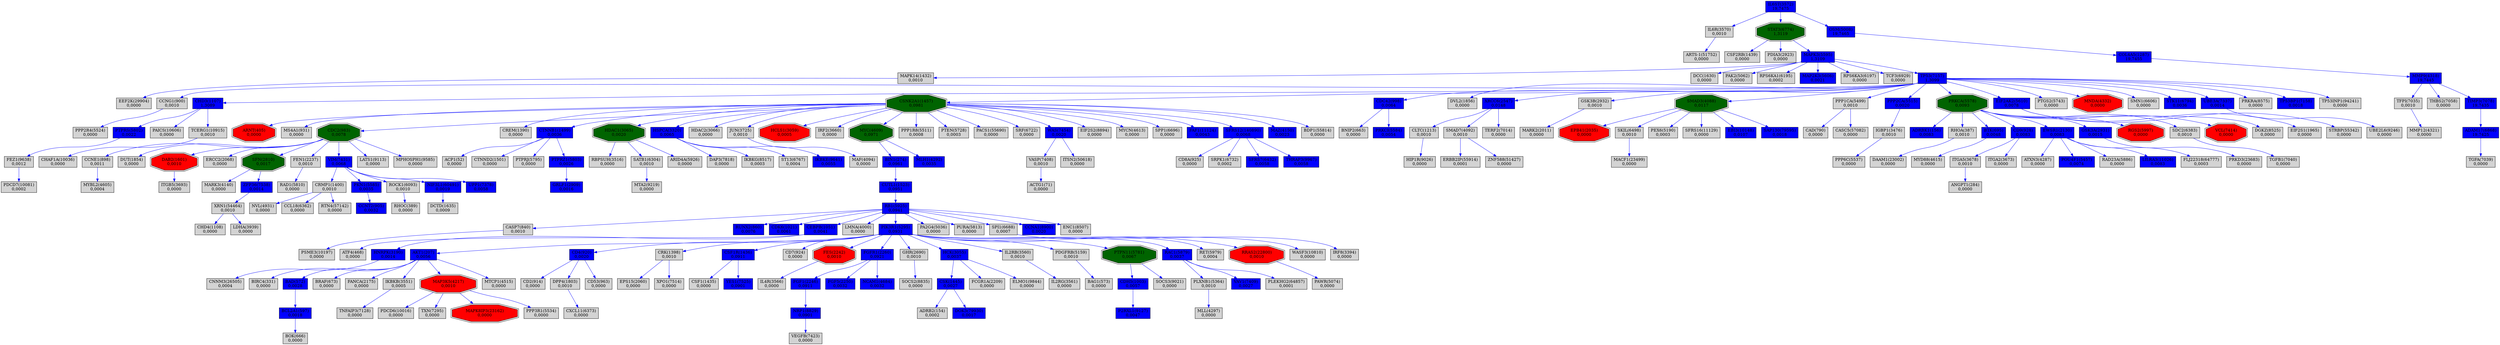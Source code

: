 digraph tmp_ans5 {
N_0 [shape = box, style = filled, fillcolor = lightgray, label = "ACTG1(71)\n0,0000"];
N_1 [shape = box, style = filled, fillcolor = lightgray, label = "ADRB2(154)\n0,0002"];
N_2 [shape = box, style = filled, fillcolor = blue, label = "ADRBK1(156)\n0,0083"];
N_3 [shape = box, style = filled, fillcolor = blue, label = "AKT1(207)\n0,0056"];
N_4 [shape = box, style = filled, fillcolor = blue, label = "BIN1(274)\n0,0961"];
N_5 [shape = box, style = filled, fillcolor = lightgray, label = "ANGPT1(284)\n0,0000"];
N_6 [shape = box, style = filled, fillcolor = lightgray, label = "BIRC4(331)\n0,0000"];
N_7 [shape = box, style = filled, fillcolor = lightgray, label = "RHOA(387)\n0,0010"];
N_8 [shape = box, style = filled, fillcolor = lightgray, label = "RHOC(389)\n0,0000"];
N_9 [shape = doubleoctagon, style = filled, fillcolor = red, label = "ARNT(405)\n0,0000"];
N_10 [shape = box, style = filled, fillcolor = lightgray, label = "BAG1(573)\n0,0000"];
N_11 [shape = box, style = filled, fillcolor = blue, label = "BAD(572)\n0,0028"];
N_12 [shape = box, style = filled, fillcolor = blue, label = "BCL2A1(597)\n0,0018"];
N_13 [shape = box, style = filled, fillcolor = lightgray, label = "BNIP2(663)\n0,0000"];
N_14 [shape = box, style = filled, fillcolor = lightgray, label = "BRAF(673)\n0,0000"];
N_15 [shape = box, style = filled, fillcolor = blue, label = "BTK(695)\n0,0048"];
N_16 [shape = box, style = filled, fillcolor = lightgray, label = "CAD(790)\n0,0000"];
N_17 [shape = box, style = filled, fillcolor = lightgray, label = "CASP7(840)\n0,0010"];
N_18 [shape = box, style = filled, fillcolor = blue, label = "RUNX2(860)\n0,0076"];
N_19 [shape = box, style = filled, fillcolor = lightgray, label = "CD2(914)\n0,0000"];
N_20 [shape = box, style = filled, fillcolor = blue, label = "CD4(920)\n0,0020"];
N_21 [shape = box, style = filled, fillcolor = lightgray, label = "CD8A(925)\n0,0000"];
N_22 [shape = box, style = filled, fillcolor = blue, label = "CD9(928)\n0,0083"];
N_23 [shape = box, style = filled, fillcolor = lightgray, label = "MS4A1(931)\n0,0000"];
N_24 [shape = box, style = filled, fillcolor = lightgray, label = "CCNE1(898)\n0,0011"];
N_25 [shape = doubleoctagon, style = filled, fillcolor = darkgreen, label = "CDC2(983)\n0,0078"];
N_26 [shape = box, style = filled, fillcolor = lightgray, label = "CCNG1(900)\n0,0010"];
N_27 [shape = box, style = filled, fillcolor = blue, label = "CDK6(1021)\n0,0061"];
N_28 [shape = box, style = filled, fillcolor = blue, label = "CCNT2(905)\n0,0032"];
N_29 [shape = box, style = filled, fillcolor = blue, label = "CEBPB(1051)\n0,0041"];
N_30 [shape = box, style = filled, fillcolor = lightgray, label = "ATF4(468)\n0,0000"];
N_31 [shape = box, style = filled, fillcolor = blue, label = "CHD3(1107)\n1,3089"];
N_32 [shape = box, style = filled, fillcolor = lightgray, label = "CLTC(1213)\n0,0010"];
N_33 [shape = box, style = filled, fillcolor = lightgray, label = "CREM(1390)\n0,0000"];
N_34 [shape = box, style = filled, fillcolor = lightgray, label = "CRK(1398)\n0,0010"];
N_35 [shape = box, style = filled, fillcolor = lightgray, label = "CSF1(1435)\n0,0000"];
N_36 [shape = box, style = filled, fillcolor = blue, label = "CSF1R(1436)\n0,0911"];
N_37 [shape = box, style = filled, fillcolor = lightgray, label = "CSF2RB(1439)\n0,0000"];
N_38 [shape = box, style = filled, fillcolor = blue, label = "CSK(1445)\n0,0027"];
N_39 [shape = box, style = filled, fillcolor = blue, label = "CDH5(1003)\n0,0057"];
N_40 [shape = doubleoctagon, style = filled, fillcolor = darkgreen, label = "CSNK2A1(1457)\n0,0981"];
N_41 [shape = box, style = filled, fillcolor = lightgray, label = "MAPK14(1432)\n0,0010"];
N_42 [shape = box, style = filled, fillcolor = blue, label = "CDC42(998)\n0,0064"];
N_43 [shape = box, style = filled, fillcolor = lightgray, label = "ACP1(52)\n0,0000"];
N_44 [shape = box, style = filled, fillcolor = blue, label = "CTNNB1(1499)\n0,0036"];
N_45 [shape = box, style = filled, fillcolor = lightgray, label = "CTNND2(1501)\n0,0000"];
N_46 [shape = box, style = filled, fillcolor = lightgray, label = "CD7(924)\n0,0000"];
N_47 [shape = box, style = filled, fillcolor = blue, label = "COL4A5(1287)\n19,7455"];
N_48 [shape = box, style = filled, fillcolor = lightgray, label = "DCTD(1635)\n0,0009"];
N_49 [shape = box, style = filled, fillcolor = lightgray, label = "DPP4(1803)\n0,0010"];
N_50 [shape = box, style = filled, fillcolor = lightgray, label = "CRMP1(1400)\n0,0010"];
N_51 [shape = box, style = filled, fillcolor = lightgray, label = "DUT(1854)\n0,0000"];
N_52 [shape = box, style = filled, fillcolor = lightgray, label = "DVL2(1856)\n0,0000"];
N_53 [shape = doubleoctagon, style = filled, fillcolor = red, label = "DAB2(1601)\n0,0010"];
N_54 [shape = box, style = filled, fillcolor = lightgray, label = "EIF2S1(1965)\n0,0000"];
N_55 [shape = box, style = filled, fillcolor = lightgray, label = "CHD4(1108)\n0,0000"];
N_56 [shape = doubleoctagon, style = filled, fillcolor = red, label = "EPB41(2035)\n0,0000"];
N_57 [shape = box, style = filled, fillcolor = lightgray, label = "EPS15(2060)\n0,0000"];
N_58 [shape = box, style = filled, fillcolor = lightgray, label = "ERCC2(2068)\n0,0000"];
N_59 [shape = box, style = filled, fillcolor = blue, label = "EWSR1(2130)\n0,0083"];
N_60 [shape = box, style = filled, fillcolor = lightgray, label = "FANCA(2175)\n0,0000"];
N_61 [shape = box, style = filled, fillcolor = lightgray, label = "FCGR1A(2209)\n0,0000"];
N_62 [shape = doubleoctagon, style = filled, fillcolor = red, label = "FES(2242)\n0,0010"];
N_63 [shape = box, style = filled, fillcolor = blue, label = "FGF1(2246)\n0,0911"];
N_64 [shape = box, style = filled, fillcolor = blue, label = "FGFR1(2260)\n0,0921"];
N_65 [shape = box, style = filled, fillcolor = blue, label = "FGF5(2250)\n0,0032"];
N_66 [shape = box, style = filled, fillcolor = blue, label = "XRCC6(2547)\n0,0148"];
N_67 [shape = box, style = filled, fillcolor = lightgray, label = "CD53(963)\n0,0000"];
N_68 [shape = box, style = filled, fillcolor = lightgray, label = "GHR(2690)\n0,0010"];
N_69 [shape = doubleoctagon, style = filled, fillcolor = darkgreen, label = "SFN(2810)\n0,0017"];
N_70 [shape = box, style = filled, fillcolor = lightgray, label = "MARK2(2011)\n0,0000"];
N_71 [shape = box, style = filled, fillcolor = lightgray, label = "GSK3B(2932)\n0,0010"];
N_72 [shape = box, style = filled, fillcolor = lightgray, label = "PDIA3(2923)\n0,0000"];
N_73 [shape = box, style = filled, fillcolor = blue, label = "HCK(3055)\n0,0037"];
N_74 [shape = doubleoctagon, style = filled, fillcolor = darkgreen, label = "HDAC1(3065)\n0,0020"];
N_75 [shape = box, style = filled, fillcolor = blue, label = "CUTL1(1523)\n0,0951"];
N_76 [shape = box, style = filled, fillcolor = lightgray, label = "FEN1(2237)\n0,0010"];
N_77 [shape = box, style = filled, fillcolor = blue, label = "HNRPK(3190)\n0,0014"];
N_78 [shape = box, style = filled, fillcolor = blue, label = "GSK3A(2931)\n0,0015"];
N_79 [shape = box, style = filled, fillcolor = blue, label = "HSPCA(3320)\n0,0065"];
N_80 [shape = box, style = filled, fillcolor = lightgray, label = "HDAC2(3066)\n0,0000"];
N_81 [shape = box, style = filled, fillcolor = lightgray, label = "IKBKB(3551)\n0,0005"];
N_82 [shape = box, style = filled, fillcolor = lightgray, label = "IL2RB(3560)\n0,0010"];
N_83 [shape = box, style = filled, fillcolor = lightgray, label = "IL2RG(3561)\n0,0000"];
N_84 [shape = box, style = filled, fillcolor = lightgray, label = "IL6R(3570)\n0,0010"];
N_85 [shape = box, style = filled, fillcolor = blue, label = "IL6ST(3572)\n19,7475"];
N_86 [shape = box, style = filled, fillcolor = lightgray, label = "IL4R(3566)\n0,0000"];
N_87 [shape = box, style = filled, fillcolor = lightgray, label = "IRF8(3394)\n0,0000"];
N_88 [shape = box, style = filled, fillcolor = lightgray, label = "ITGA5(3678)\n0,0010"];
N_89 [shape = box, style = filled, fillcolor = lightgray, label = "ITGA2(3673)\n0,0000"];
N_90 [shape = box, style = filled, fillcolor = lightgray, label = "ITGB5(3693)\n0,0000"];
N_91 [shape = box, style = filled, fillcolor = lightgray, label = "JUN(3725)\n0,0010"];
N_92 [shape = box, style = filled, fillcolor = lightgray, label = "LDHA(3939)\n0,0000"];
N_93 [shape = box, style = filled, fillcolor = lightgray, label = "LMNA(4000)\n0,0000"];
N_94 [shape = doubleoctagon, style = filled, fillcolor = red, label = "HCLS1(3059)\n0,0005"];
N_95 [shape = doubleoctagon, style = filled, fillcolor = darkgreen, label = "SMAD3(4088)\n0,0117"];
N_96 [shape = box, style = filled, fillcolor = lightgray, label = "SMAD7(4092)\n0,0010"];
N_97 [shape = box, style = filled, fillcolor = lightgray, label = "MAF(4094)\n0,0000"];
N_98 [shape = box, style = filled, fillcolor = lightgray, label = "DCC(1630)\n0,0000"];
N_99 [shape = box, style = filled, fillcolor = lightgray, label = "BOK(666)\n0,0000"];
N_100 [shape = doubleoctagon, style = filled, fillcolor = red, label = "MAP3K5(4217)\n0,0010"];
N_101 [shape = box, style = filled, fillcolor = lightgray, label = "IGBP1(3476)\n0,0010"];
N_102 [shape = box, style = filled, fillcolor = lightgray, label = "MLL(4297)\n0,0000"];
N_103 [shape = box, style = filled, fillcolor = blue, label = "MMP9(4318)\n19,7445"];
N_104 [shape = box, style = filled, fillcolor = blue, label = "MLH1(4292)\n0,0035"];
N_105 [shape = box, style = filled, fillcolor = lightgray, label = "MYBL2(4605)\n0,0004"];
N_106 [shape = box, style = filled, fillcolor = lightgray, label = "MYD88(4615)\n0,0000"];
N_107 [shape = box, style = filled, fillcolor = blue, label = "NCAM1(4684)\n0,0032"];
N_108 [shape = box, style = filled, fillcolor = lightgray, label = "IRF2(3660)\n0,0000"];
N_109 [shape = doubleoctagon, style = filled, fillcolor = darkgreen, label = "MYC(4609)\n0,0971"];
N_110 [shape = box, style = filled, fillcolor = lightgray, label = "RBPSUH(3516)\n0,0000"];
N_111 [shape = box, style = filled, fillcolor = lightgray, label = "PAK2(5062)\n0,0000"];
N_112 [shape = box, style = filled, fillcolor = lightgray, label = "PAWR(5074)\n0,0000"];
N_113 [shape = box, style = filled, fillcolor = lightgray, label = "PDGFRB(5159)\n0,0010"];
N_114 [shape = box, style = filled, fillcolor = blue, label = "PIK3R1(5295)\n0,0931"];
N_115 [shape = box, style = filled, fillcolor = lightgray, label = "MARK3(4140)\n0,0000"];
N_116 [shape = box, style = filled, fillcolor = lightgray, label = "MMP12(4321)\n0,0000"];
N_117 [shape = box, style = filled, fillcolor = lightgray, label = "PPP1CA(5499)\n0,0010"];
N_118 [shape = box, style = filled, fillcolor = blue, label = "PPP2CA(5515)\n0,0020"];
N_119 [shape = box, style = filled, fillcolor = lightgray, label = "PPP1R8(5511)\n0,0008"];
N_120 [shape = doubleoctagon, style = filled, fillcolor = darkgreen, label = "PRKCA(5578)\n0,0093"];
N_121 [shape = box, style = filled, fillcolor = lightgray, label = "PA2G4(5036)\n0,0000"];
N_122 [shape = box, style = filled, fillcolor = blue, label = "PKN1(5585)\n0,0035"];
N_123 [shape = box, style = filled, fillcolor = blue, label = "MAPK3(5595)\n1,3109"];
N_124 [shape = box, style = filled, fillcolor = blue, label = "PRKCI(5584)\n0,0054"];
N_125 [shape = box, style = filled, fillcolor = blue, label = "EIF2AK2(5610)\n0,0078"];
N_126 [shape = box, style = filled, fillcolor = lightgray, label = "ATXN3(4287)\n0,0000"];
N_127 [shape = box, style = filled, fillcolor = lightgray, label = "PTGS2(5743)\n0,0000"];
N_128 [shape = box, style = filled, fillcolor = blue, label = "GRLF1(2909)\n0,0016"];
N_129 [shape = box, style = filled, fillcolor = lightgray, label = "PURA(5813)\n0,0000"];
N_130 [shape = doubleoctagon, style = filled, fillcolor = darkgreen, label = "PTPN11(5781)\n0,0067"];
N_131 [shape = box, style = filled, fillcolor = lightgray, label = "PTEN(5728)\n0,0003"];
N_132 [shape = box, style = filled, fillcolor = blue, label = "RAC1(5879)\n0,0037"];
N_133 [shape = box, style = filled, fillcolor = lightgray, label = "PLXNB1(5364)\n0,0010"];
N_134 [shape = box, style = filled, fillcolor = lightgray, label = "RAD1(5810)\n0,0000"];
N_135 [shape = box, style = filled, fillcolor = blue, label = "RB1(5925)\n0,0941"];
N_136 [shape = doubleoctagon, style = filled, fillcolor = red, label = "MNDA(4332)\n0,0000"];
N_137 [shape = box, style = filled, fillcolor = lightgray, label = "RET(5979)\n0,0004"];
N_138 [shape = box, style = filled, fillcolor = blue, label = "POU4F1(5457)\n0,0074"];
N_139 [shape = box, style = filled, fillcolor = lightgray, label = "ROCK1(6093)\n0,0010"];
N_140 [shape = box, style = filled, fillcolor = lightgray, label = "NVL(4931)\n0,0000"];
N_141 [shape = box, style = filled, fillcolor = lightgray, label = "RAD23A(5886)\n0,0000"];
N_142 [shape = box, style = filled, fillcolor = lightgray, label = "RPS6KA1(6195)\n0,0002"];
N_143 [shape = box, style = filled, fillcolor = blue, label = "MAP2K3(5606)\n0,0021"];
N_144 [shape = box, style = filled, fillcolor = lightgray, label = "SATB1(6304)\n0,0010"];
N_145 [shape = doubleoctagon, style = filled, fillcolor = red, label = "RGS2(5997)\n0,0000"];
N_146 [shape = box, style = filled, fillcolor = lightgray, label = "PACS1(55690)\n0,0000"];
N_147 [shape = box, style = filled, fillcolor = lightgray, label = "PTPRJ(5795)\n0,0000"];
N_148 [shape = box, style = filled, fillcolor = lightgray, label = "SDC2(6383)\n0,0010"];
N_149 [shape = box, style = filled, fillcolor = lightgray, label = "SKIL(6498)\n0,0010"];
N_150 [shape = box, style = filled, fillcolor = lightgray, label = "SMN1(6606)\n0,0000"];
N_151 [shape = box, style = filled, fillcolor = lightgray, label = "SPI1(6688)\n0,0007"];
N_152 [shape = box, style = filled, fillcolor = lightgray, label = "SRF(6722)\n0,0000"];
N_153 [shape = box, style = filled, fillcolor = lightgray, label = "SRPK1(6732)\n0,0002"];
N_154 [shape = doubleoctagon, style = filled, fillcolor = darkgreen, label = "STAT3(6774)\n1,3119"];
N_155 [shape = box, style = filled, fillcolor = lightgray, label = "RPS6KA3(6197)\n0,0000"];
N_156 [shape = box, style = filled, fillcolor = blue, label = "STK11(6794)\n0,0036"];
N_157 [shape = box, style = filled, fillcolor = lightgray, label = "TCF3(6929)\n0,0000"];
N_158 [shape = box, style = filled, fillcolor = lightgray, label = "TERF2(7014)\n0,0000"];
N_159 [shape = box, style = filled, fillcolor = blue, label = "ADAM17(6868)\n19,7425"];
N_160 [shape = box, style = filled, fillcolor = lightgray, label = "TGFA(7039)\n0,0000"];
N_161 [shape = box, style = filled, fillcolor = lightgray, label = "TGFB1(7040)\n0,0000"];
N_162 [shape = box, style = filled, fillcolor = lightgray, label = "TFPI(7035)\n0,0010"];
N_163 [shape = box, style = filled, fillcolor = lightgray, label = "THBS2(7058)\n0,0000"];
N_164 [shape = box, style = filled, fillcolor = lightgray, label = "CCL18(6362)\n0,0000"];
N_165 [shape = box, style = filled, fillcolor = lightgray, label = "TNFAIP3(7128)\n0,0000"];
N_166 [shape = box, style = filled, fillcolor = blue, label = "TP53(7157)\n1,3099"];
N_167 [shape = box, style = filled, fillcolor = blue, label = "UBE3A(7337)\n0,0014"];
N_168 [shape = box, style = filled, fillcolor = lightgray, label = "VASP(7408)\n0,0010"];
N_169 [shape = box, style = filled, fillcolor = lightgray, label = "VEGFB(7423)\n0,0000"];
N_170 [shape = box, style = filled, fillcolor = blue, label = "VIM(7431)\n0,0068"];
N_171 [shape = box, style = filled, fillcolor = blue, label = "WAS(7454)\n0,0020"];
N_172 [shape = box, style = filled, fillcolor = lightgray, label = "XPO1(7514)\n0,0000"];
N_173 [shape = box, style = filled, fillcolor = blue, label = "VAV1(7409)\n0,0027"];
N_174 [shape = box, style = filled, fillcolor = blue, label = "YES1(7525)\n0,0901"];
N_175 [shape = box, style = filled, fillcolor = lightgray, label = "DAP3(7818)\n0,0000"];
N_176 [shape = box, style = filled, fillcolor = blue, label = "ZFP36(7538)\n0,0014"];
N_177 [shape = box, style = filled, fillcolor = blue, label = "SFRS7(6432)\n0,0058"];
N_178 [shape = doubleoctagon, style = filled, fillcolor = red, label = "VCL(7414)\n0,0000"];
N_179 [shape = box, style = filled, fillcolor = blue, label = "PTPRS(5802)\n0,0022"];
N_180 [shape = box, style = filled, fillcolor = lightgray, label = "IKBKG(8517)\n0,0003"];
N_181 [shape = box, style = filled, fillcolor = lightgray, label = "PRKRA(8575)\n0,0000"];
N_182 [shape = box, style = filled, fillcolor = blue, label = "NRP1(8829)\n0,0901"];
N_183 [shape = box, style = filled, fillcolor = lightgray, label = "ARID4A(5926)\n0,0000"];
N_184 [shape = box, style = filled, fillcolor = blue, label = "CCNA1(8900)\n0,0020"];
N_185 [shape = box, style = filled, fillcolor = lightgray, label = "SOCS2(8835)\n0,0000"];
N_186 [shape = box, style = filled, fillcolor = lightgray, label = "EIF2S2(8894)\n0,0000"];
N_187 [shape = box, style = filled, fillcolor = lightgray, label = "MYCN(4613)\n0,0000"];
N_188 [shape = box, style = filled, fillcolor = lightgray, label = "LATS1(9113)\n0,0000"];
N_189 [shape = box, style = filled, fillcolor = blue, label = "OSM(5008)\n19,7465"];
N_190 [shape = box, style = filled, fillcolor = lightgray, label = "SPP1(6696)\n0,0000"];
N_191 [shape = box, style = filled, fillcolor = lightgray, label = "ST13(6767)\n0,0004"];
N_192 [shape = box, style = filled, fillcolor = lightgray, label = "FEZ1(9638)\n0,0012"];
N_193 [shape = box, style = filled, fillcolor = blue, label = "TP53BP1(7158)\n0,0018"];
N_194 [shape = box, style = filled, fillcolor = lightgray, label = "UBE2L6(9246)\n0,0000"];
N_195 [shape = box, style = filled, fillcolor = blue, label = "IKBKE(9641)\n0,0055"];
N_196 [shape = box, style = filled, fillcolor = lightgray, label = "PDCD6(10016)\n0,0000"];
N_197 [shape = box, style = filled, fillcolor = lightgray, label = "DGKZ(8525)\n0,0000"];
N_198 [shape = box, style = filled, fillcolor = lightgray, label = "CHAF1A(10036)\n0,0000"];
N_199 [shape = box, style = filled, fillcolor = lightgray, label = "PSME3(10197)\n0,0000"];
N_200 [shape = box, style = filled, fillcolor = lightgray, label = "PAICS(10606)\n0,0000"];
N_201 [shape = box, style = filled, fillcolor = lightgray, label = "TXN(7295)\n0,0000"];
N_202 [shape = box, style = filled, fillcolor = lightgray, label = "TCERG1(10915)\n0,0010"];
N_203 [shape = box, style = filled, fillcolor = blue, label = "FAF1(11124)\n0,0043"];
N_204 [shape = box, style = filled, fillcolor = lightgray, label = "MTA2(9219)\n0,0000"];
N_205 [shape = doubleoctagon, style = filled, fillcolor = red, label = "MAPK8IP3(23162)\n0,0000"];
N_206 [shape = box, style = filled, fillcolor = lightgray, label = "MACF1(23499)\n0,0000"];
N_207 [shape = box, style = filled, fillcolor = blue, label = "PTPRZ1(5803)\n0,0026"];
N_208 [shape = box, style = filled, fillcolor = lightgray, label = "ITSN2(50618)\n0,0000"];
N_209 [shape = doubleoctagon, style = filled, fillcolor = red, label = "RRAS2(22800)\n0,0010"];
N_210 [shape = box, style = filled, fillcolor = lightgray, label = "XRN1(54464)\n0,0010"];
N_211 [shape = box, style = filled, fillcolor = lightgray, label = "PDCD7(10081)\n0,0002"];
N_212 [shape = box, style = filled, fillcolor = lightgray, label = "PEX6(5190)\n0,0003"];
N_213 [shape = box, style = filled, fillcolor = lightgray, label = "ERBB2IP(55914)\n0,0001"];
N_214 [shape = box, style = filled, fillcolor = lightgray, label = "SFRS16(11129)\n0,0000"];
N_215 [shape = box, style = filled, fillcolor = blue, label = "NIF3L1(60491)\n0,0019"];
N_216 [shape = box, style = filled, fillcolor = lightgray, label = "RTN4(57142)\n0,0000"];
N_217 [shape = box, style = filled, fillcolor = lightgray, label = "CASC5(57082)\n0,0000"];
N_218 [shape = box, style = filled, fillcolor = blue, label = "THRAP3(9967)\n0,0058"];
N_219 [shape = box, style = filled, fillcolor = blue, label = "SFRS12(140890)\n0,0068"];
N_220 [shape = box, style = filled, fillcolor = blue, label = "DOK3(79930)\n0,0017"];
N_221 [shape = box, style = filled, fillcolor = lightgray, label = "HIP1R(9026)\n0,0000"];
N_222 [shape = box, style = filled, fillcolor = lightgray, label = "WASF3(10810)\n0,0000"];
N_223 [shape = box, style = filled, fillcolor = lightgray, label = "MTCP1(4515)\n0,0000"];
N_224 [shape = box, style = filled, fillcolor = lightgray, label = "DAAM1(23002)\n0,0000"];
N_225 [shape = box, style = filled, fillcolor = lightgray, label = "PLEKHG2(64857)\n0,0001"];
N_226 [shape = box, style = filled, fillcolor = lightgray, label = "ELMO1(9844)\n0,0000"];
N_227 [shape = box, style = filled, fillcolor = blue, label = "EBI3(10148)\n0,0107"];
N_228 [shape = box, style = filled, fillcolor = lightgray, label = "MPHOSPH1(9585)\n0,0000"];
N_229 [shape = box, style = filled, fillcolor = lightgray, label = "PPP2R4(5524)\n0,0000"];
N_230 [shape = box, style = filled, fillcolor = lightgray, label = "CXCL11(6373)\n0,0000"];
N_231 [shape = box, style = filled, fillcolor = lightgray, label = "SOCS3(9021)\n0,0000"];
N_232 [shape = box, style = filled, fillcolor = blue, label = "P2RXL1(9127)\n0,0047"];
N_233 [shape = box, style = filled, fillcolor = blue, label = "MAZ(4150)\n0,0023"];
N_234 [shape = box, style = filled, fillcolor = lightgray, label = "BDP1(55814)\n0,0000"];
N_235 [shape = box, style = filled, fillcolor = lightgray, label = "EEF2K(29904)\n0,0000"];
N_236 [shape = box, style = filled, fillcolor = blue, label = "LILRA3(11026)\n0,0083"];
N_237 [shape = box, style = filled, fillcolor = lightgray, label = "FLJ22318(64777)\n0,0003"];
N_238 [shape = box, style = filled, fillcolor = lightgray, label = "PPP3R1(5534)\n0,0000"];
N_239 [shape = box, style = filled, fillcolor = lightgray, label = "CNNM3(26505)\n0,0004"];
N_240 [shape = box, style = filled, fillcolor = lightgray, label = "PRKD3(23683)\n0,0000"];
N_241 [shape = box, style = filled, fillcolor = lightgray, label = "ARTS-1(51752)\n0,0000"];
N_242 [shape = box, style = filled, fillcolor = blue, label = "TIMP3(7078)\n19,7435"];
N_243 [shape = box, style = filled, fillcolor = blue, label = "SAP130(79595)\n0,0018"];
N_244 [shape = box, style = filled, fillcolor = lightgray, label = "ZNF588(51427)\n0,0000"];
N_245 [shape = box, style = filled, fillcolor = lightgray, label = "PPP6C(5537)\n0,0000"];
N_246 [shape = box, style = filled, fillcolor = lightgray, label = "STRBP(55342)\n0,0000"];
N_247 [shape = box, style = filled, fillcolor = lightgray, label = "ENC1(8507)\n0,0000"];
N_248 [shape = box, style = filled, fillcolor = lightgray, label = "TP53INP1(94241)\n0,0000"];
N_249 [shape = box, style = filled, fillcolor = blue, label = "UPP1(7378)\n0,0058"];
N_3 -> N_6 [ color = blue ];
N_3 -> N_11 [ color = blue ];
N_11 -> N_12 [ color = blue ];
N_3 -> N_14 [ color = blue ];
N_20 -> N_19 [ color = blue ];
N_25 -> N_24 [ color = blue ];
N_29 -> N_30 [ color = blue ];
N_36 -> N_35 [ color = blue ];
N_38 -> N_1 [ color = blue ];
N_40 -> N_9 [ color = blue ];
N_40 -> N_23 [ color = blue ];
N_40 -> N_25 [ color = blue ];
N_40 -> N_33 [ color = blue ];
N_42 -> N_13 [ color = blue ];
N_40 -> N_44 [ color = blue ];
N_44 -> N_43 [ color = blue ];
N_44 -> N_45 [ color = blue ];
N_20 -> N_49 [ color = blue ];
N_25 -> N_51 [ color = blue ];
N_25 -> N_53 [ color = blue ];
N_34 -> N_57 [ color = blue ];
N_25 -> N_58 [ color = blue ];
N_3 -> N_60 [ color = blue ];
N_64 -> N_63 [ color = blue ];
N_64 -> N_65 [ color = blue ];
N_66 -> N_32 [ color = blue ];
N_20 -> N_67 [ color = blue ];
N_25 -> N_69 [ color = blue ];
N_71 -> N_70 [ color = blue ];
N_73 -> N_38 [ color = blue ];
N_73 -> N_61 [ color = blue ];
N_40 -> N_74 [ color = blue ];
N_4 -> N_75 [ color = blue ];
N_25 -> N_76 [ color = blue ];
N_29 -> N_77 [ color = blue ];
N_40 -> N_79 [ color = blue ];
N_40 -> N_80 [ color = blue ];
N_3 -> N_81 [ color = blue ];
N_82 -> N_83 [ color = blue ];
N_85 -> N_84 [ color = blue ];
N_62 -> N_86 [ color = blue ];
N_88 -> N_5 [ color = blue ];
N_22 -> N_88 [ color = blue ];
N_22 -> N_89 [ color = blue ];
N_53 -> N_90 [ color = blue ];
N_40 -> N_91 [ color = blue ];
N_40 -> N_94 [ color = blue ];
N_95 -> N_56 [ color = blue ];
N_66 -> N_96 [ color = blue ];
N_91 -> N_97 [ color = blue ];
N_12 -> N_99 [ color = blue ];
N_3 -> N_100 [ color = blue ];
N_47 -> N_103 [ color = blue ];
N_24 -> N_105 [ color = blue ];
N_15 -> N_106 [ color = blue ];
N_64 -> N_107 [ color = blue ];
N_40 -> N_108 [ color = blue ];
N_109 -> N_4 [ color = blue ];
N_40 -> N_109 [ color = blue ];
N_109 -> N_104 [ color = blue ];
N_74 -> N_110 [ color = blue ];
N_113 -> N_10 [ color = blue ];
N_114 -> N_3 [ color = blue ];
N_114 -> N_20 [ color = blue ];
N_114 -> N_34 [ color = blue ];
N_114 -> N_36 [ color = blue ];
N_114 -> N_46 [ color = blue ];
N_114 -> N_62 [ color = blue ];
N_114 -> N_64 [ color = blue ];
N_114 -> N_68 [ color = blue ];
N_114 -> N_73 [ color = blue ];
N_114 -> N_82 [ color = blue ];
N_114 -> N_113 [ color = blue ];
N_69 -> N_115 [ color = blue ];
N_117 -> N_16 [ color = blue ];
N_118 -> N_101 [ color = blue ];
N_40 -> N_119 [ color = blue ];
N_120 -> N_2 [ color = blue ];
N_120 -> N_7 [ color = blue ];
N_120 -> N_15 [ color = blue ];
N_120 -> N_22 [ color = blue ];
N_120 -> N_59 [ color = blue ];
N_120 -> N_78 [ color = blue ];
N_122 -> N_28 [ color = blue ];
N_123 -> N_41 [ color = blue ];
N_123 -> N_98 [ color = blue ];
N_123 -> N_111 [ color = blue ];
N_42 -> N_124 [ color = blue ];
N_125 -> N_54 [ color = blue ];
N_59 -> N_126 [ color = blue ];
N_130 -> N_39 [ color = blue ];
N_114 -> N_130 [ color = blue ];
N_40 -> N_131 [ color = blue ];
N_114 -> N_132 [ color = blue ];
N_133 -> N_102 [ color = blue ];
N_132 -> N_133 [ color = blue ];
N_76 -> N_134 [ color = blue ];
N_135 -> N_17 [ color = blue ];
N_135 -> N_18 [ color = blue ];
N_135 -> N_27 [ color = blue ];
N_135 -> N_29 [ color = blue ];
N_75 -> N_135 [ color = blue ];
N_135 -> N_93 [ color = blue ];
N_135 -> N_114 [ color = blue ];
N_135 -> N_121 [ color = blue ];
N_135 -> N_129 [ color = blue ];
N_114 -> N_137 [ color = blue ];
N_59 -> N_138 [ color = blue ];
N_139 -> N_8 [ color = blue ];
N_50 -> N_140 [ color = blue ];
N_59 -> N_141 [ color = blue ];
N_123 -> N_142 [ color = blue ];
N_123 -> N_143 [ color = blue ];
N_74 -> N_144 [ color = blue ];
N_120 -> N_145 [ color = blue ];
N_40 -> N_146 [ color = blue ];
N_44 -> N_147 [ color = blue ];
N_120 -> N_148 [ color = blue ];
N_95 -> N_149 [ color = blue ];
N_151 -> N_87 [ color = blue ];
N_135 -> N_151 [ color = blue ];
N_40 -> N_152 [ color = blue ];
N_154 -> N_37 [ color = blue ];
N_154 -> N_72 [ color = blue ];
N_85 -> N_154 [ color = blue ];
N_154 -> N_123 [ color = blue ];
N_123 -> N_155 [ color = blue ];
N_123 -> N_157 [ color = blue ];
N_66 -> N_158 [ color = blue ];
N_159 -> N_160 [ color = blue ];
N_148 -> N_161 [ color = blue ];
N_103 -> N_162 [ color = blue ];
N_162 -> N_116 [ color = blue ];
N_103 -> N_163 [ color = blue ];
N_50 -> N_164 [ color = blue ];
N_81 -> N_165 [ color = blue ];
N_166 -> N_26 [ color = blue ];
N_166 -> N_31 [ color = blue ];
N_166 -> N_40 [ color = blue ];
N_166 -> N_42 [ color = blue ];
N_166 -> N_52 [ color = blue ];
N_166 -> N_66 [ color = blue ];
N_166 -> N_71 [ color = blue ];
N_166 -> N_95 [ color = blue ];
N_166 -> N_117 [ color = blue ];
N_166 -> N_118 [ color = blue ];
N_166 -> N_120 [ color = blue ];
N_123 -> N_166 [ color = blue ];
N_166 -> N_125 [ color = blue ];
N_166 -> N_127 [ color = blue ];
N_166 -> N_136 [ color = blue ];
N_166 -> N_150 [ color = blue ];
N_166 -> N_156 [ color = blue ];
N_166 -> N_167 [ color = blue ];
N_168 -> N_0 [ color = blue ];
N_25 -> N_170 [ color = blue ];
N_170 -> N_50 [ color = blue ];
N_170 -> N_122 [ color = blue ];
N_170 -> N_139 [ color = blue ];
N_40 -> N_171 [ color = blue ];
N_171 -> N_168 [ color = blue ];
N_34 -> N_172 [ color = blue ];
N_132 -> N_173 [ color = blue ];
N_36 -> N_174 [ color = blue ];
N_79 -> N_175 [ color = blue ];
N_69 -> N_176 [ color = blue ];
N_120 -> N_178 [ color = blue ];
N_31 -> N_179 [ color = blue ];
N_79 -> N_180 [ color = blue ];
N_166 -> N_181 [ color = blue ];
N_63 -> N_182 [ color = blue ];
N_182 -> N_169 [ color = blue ];
N_74 -> N_183 [ color = blue ];
N_135 -> N_184 [ color = blue ];
N_68 -> N_185 [ color = blue ];
N_40 -> N_186 [ color = blue ];
N_40 -> N_187 [ color = blue ];
N_25 -> N_188 [ color = blue ];
N_189 -> N_47 [ color = blue ];
N_85 -> N_189 [ color = blue ];
N_40 -> N_190 [ color = blue ];
N_79 -> N_191 [ color = blue ];
N_179 -> N_192 [ color = blue ];
N_166 -> N_193 [ color = blue ];
N_167 -> N_194 [ color = blue ];
N_79 -> N_195 [ color = blue ];
N_100 -> N_196 [ color = blue ];
N_120 -> N_197 [ color = blue ];
N_17 -> N_199 [ color = blue ];
N_31 -> N_200 [ color = blue ];
N_100 -> N_201 [ color = blue ];
N_31 -> N_202 [ color = blue ];
N_202 -> N_198 [ color = blue ];
N_40 -> N_203 [ color = blue ];
N_144 -> N_204 [ color = blue ];
N_100 -> N_205 [ color = blue ];
N_149 -> N_206 [ color = blue ];
N_44 -> N_207 [ color = blue ];
N_207 -> N_128 [ color = blue ];
N_171 -> N_208 [ color = blue ];
N_209 -> N_112 [ color = blue ];
N_114 -> N_209 [ color = blue ];
N_210 -> N_55 [ color = blue ];
N_210 -> N_92 [ color = blue ];
N_176 -> N_210 [ color = blue ];
N_192 -> N_211 [ color = blue ];
N_95 -> N_212 [ color = blue ];
N_96 -> N_213 [ color = blue ];
N_95 -> N_214 [ color = blue ];
N_215 -> N_48 [ color = blue ];
N_170 -> N_215 [ color = blue ];
N_50 -> N_216 [ color = blue ];
N_117 -> N_217 [ color = blue ];
N_219 -> N_21 [ color = blue ];
N_40 -> N_219 [ color = blue ];
N_219 -> N_153 [ color = blue ];
N_219 -> N_177 [ color = blue ];
N_219 -> N_218 [ color = blue ];
N_38 -> N_220 [ color = blue ];
N_32 -> N_221 [ color = blue ];
N_114 -> N_222 [ color = blue ];
N_3 -> N_223 [ color = blue ];
N_7 -> N_224 [ color = blue ];
N_132 -> N_225 [ color = blue ];
N_73 -> N_226 [ color = blue ];
N_95 -> N_227 [ color = blue ];
N_25 -> N_228 [ color = blue ];
N_26 -> N_229 [ color = blue ];
N_49 -> N_230 [ color = blue ];
N_130 -> N_231 [ color = blue ];
N_39 -> N_232 [ color = blue ];
N_40 -> N_233 [ color = blue ];
N_40 -> N_234 [ color = blue ];
N_41 -> N_235 [ color = blue ];
N_59 -> N_236 [ color = blue ];
N_59 -> N_237 [ color = blue ];
N_100 -> N_238 [ color = blue ];
N_77 -> N_239 [ color = blue ];
N_78 -> N_240 [ color = blue ];
N_84 -> N_241 [ color = blue ];
N_103 -> N_242 [ color = blue ];
N_242 -> N_159 [ color = blue ];
N_95 -> N_243 [ color = blue ];
N_96 -> N_244 [ color = blue ];
N_101 -> N_245 [ color = blue ];
N_125 -> N_246 [ color = blue ];
N_135 -> N_247 [ color = blue ];
N_166 -> N_248 [ color = blue ];
N_170 -> N_249 [ color = blue ];
}
